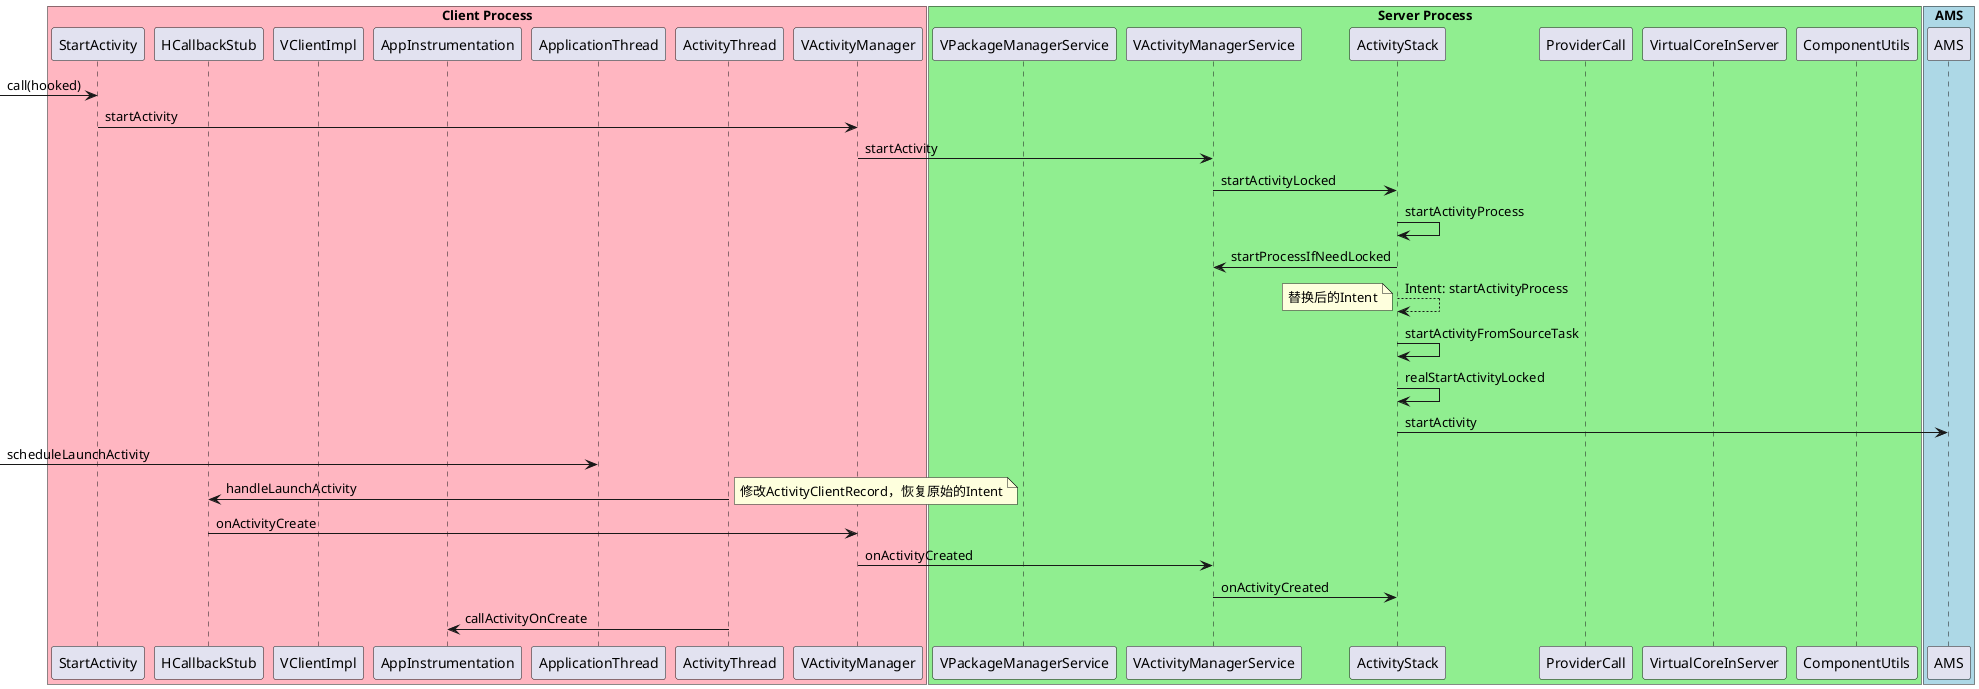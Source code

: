 @startuml
box "Client Process" #LightPink
participant StartActivity
participant HCallbackStub
participant VClientImpl
participant AppInstrumentation
participant ApplicationThread
participant ActivityThread
participant VActivityManager
end box

box "Server Process" #LightGreen
participant VPackageManagerService
participant VActivityManagerService
participant ActivityStack
participant ProviderCall
participant VirtualCoreInServer
participant ComponentUtils
end box

box "AMS" #LightBlue
participant AMS
end box

-> StartActivity: call(hooked)
StartActivity -> VActivityManager: startActivity
VActivityManager -> VActivityManagerService : startActivity
VActivityManagerService -> ActivityStack: startActivityLocked
ActivityStack -> ActivityStack: startActivityProcess
ActivityStack -> VActivityManagerService: startProcessIfNeedLocked
ActivityStack --> ActivityStack: Intent: startActivityProcess
note left
替换后的Intent
end note
ActivityStack -> ActivityStack: startActivityFromSourceTask
ActivityStack -> ActivityStack: realStartActivityLocked
ActivityStack -> AMS: startActivity

-> ApplicationThread: scheduleLaunchActivity
ActivityThread -> HCallbackStub: handleLaunchActivity
note right
修改ActivityClientRecord，恢复原始的Intent
end note
HCallbackStub -> VActivityManager: onActivityCreate
VActivityManager -> VActivityManagerService: onActivityCreated
VActivityManagerService -> ActivityStack: onActivityCreated
ActivityThread -> AppInstrumentation: callActivityOnCreate
@enduml